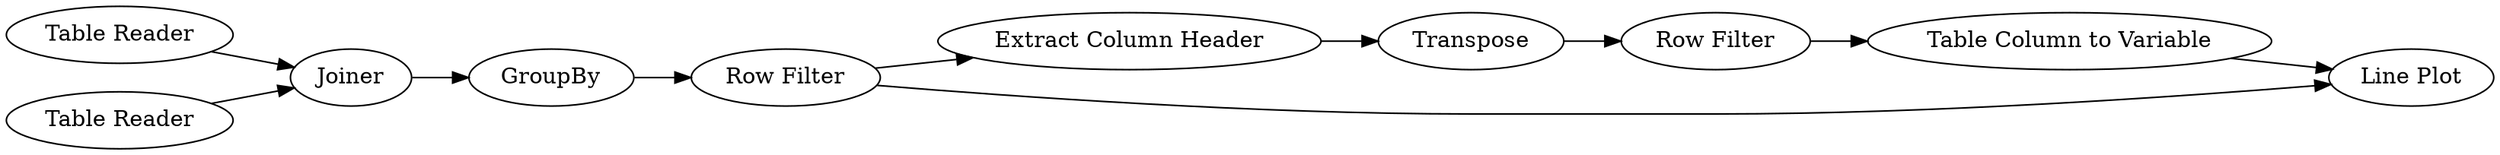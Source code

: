 digraph {
	"-8184137845048199642_5" [label=Joiner]
	"-8184137845048199642_10" [label="Extract Column Header"]
	"-8184137845048199642_13" [label="Table Column to Variable"]
	"-8184137845048199642_6" [label=GroupBy]
	"-8184137845048199642_9" [label="Line Plot"]
	"-8184137845048199642_7" [label="Row Filter"]
	"-8184137845048199642_11" [label=Transpose]
	"-8184137845048199642_14" [label="Table Reader"]
	"-8184137845048199642_15" [label="Table Reader"]
	"-8184137845048199642_12" [label="Row Filter"]
	"-8184137845048199642_15" -> "-8184137845048199642_5"
	"-8184137845048199642_11" -> "-8184137845048199642_12"
	"-8184137845048199642_14" -> "-8184137845048199642_5"
	"-8184137845048199642_13" -> "-8184137845048199642_9"
	"-8184137845048199642_10" -> "-8184137845048199642_11"
	"-8184137845048199642_6" -> "-8184137845048199642_7"
	"-8184137845048199642_12" -> "-8184137845048199642_13"
	"-8184137845048199642_7" -> "-8184137845048199642_9"
	"-8184137845048199642_7" -> "-8184137845048199642_10"
	"-8184137845048199642_5" -> "-8184137845048199642_6"
	rankdir=LR
}
